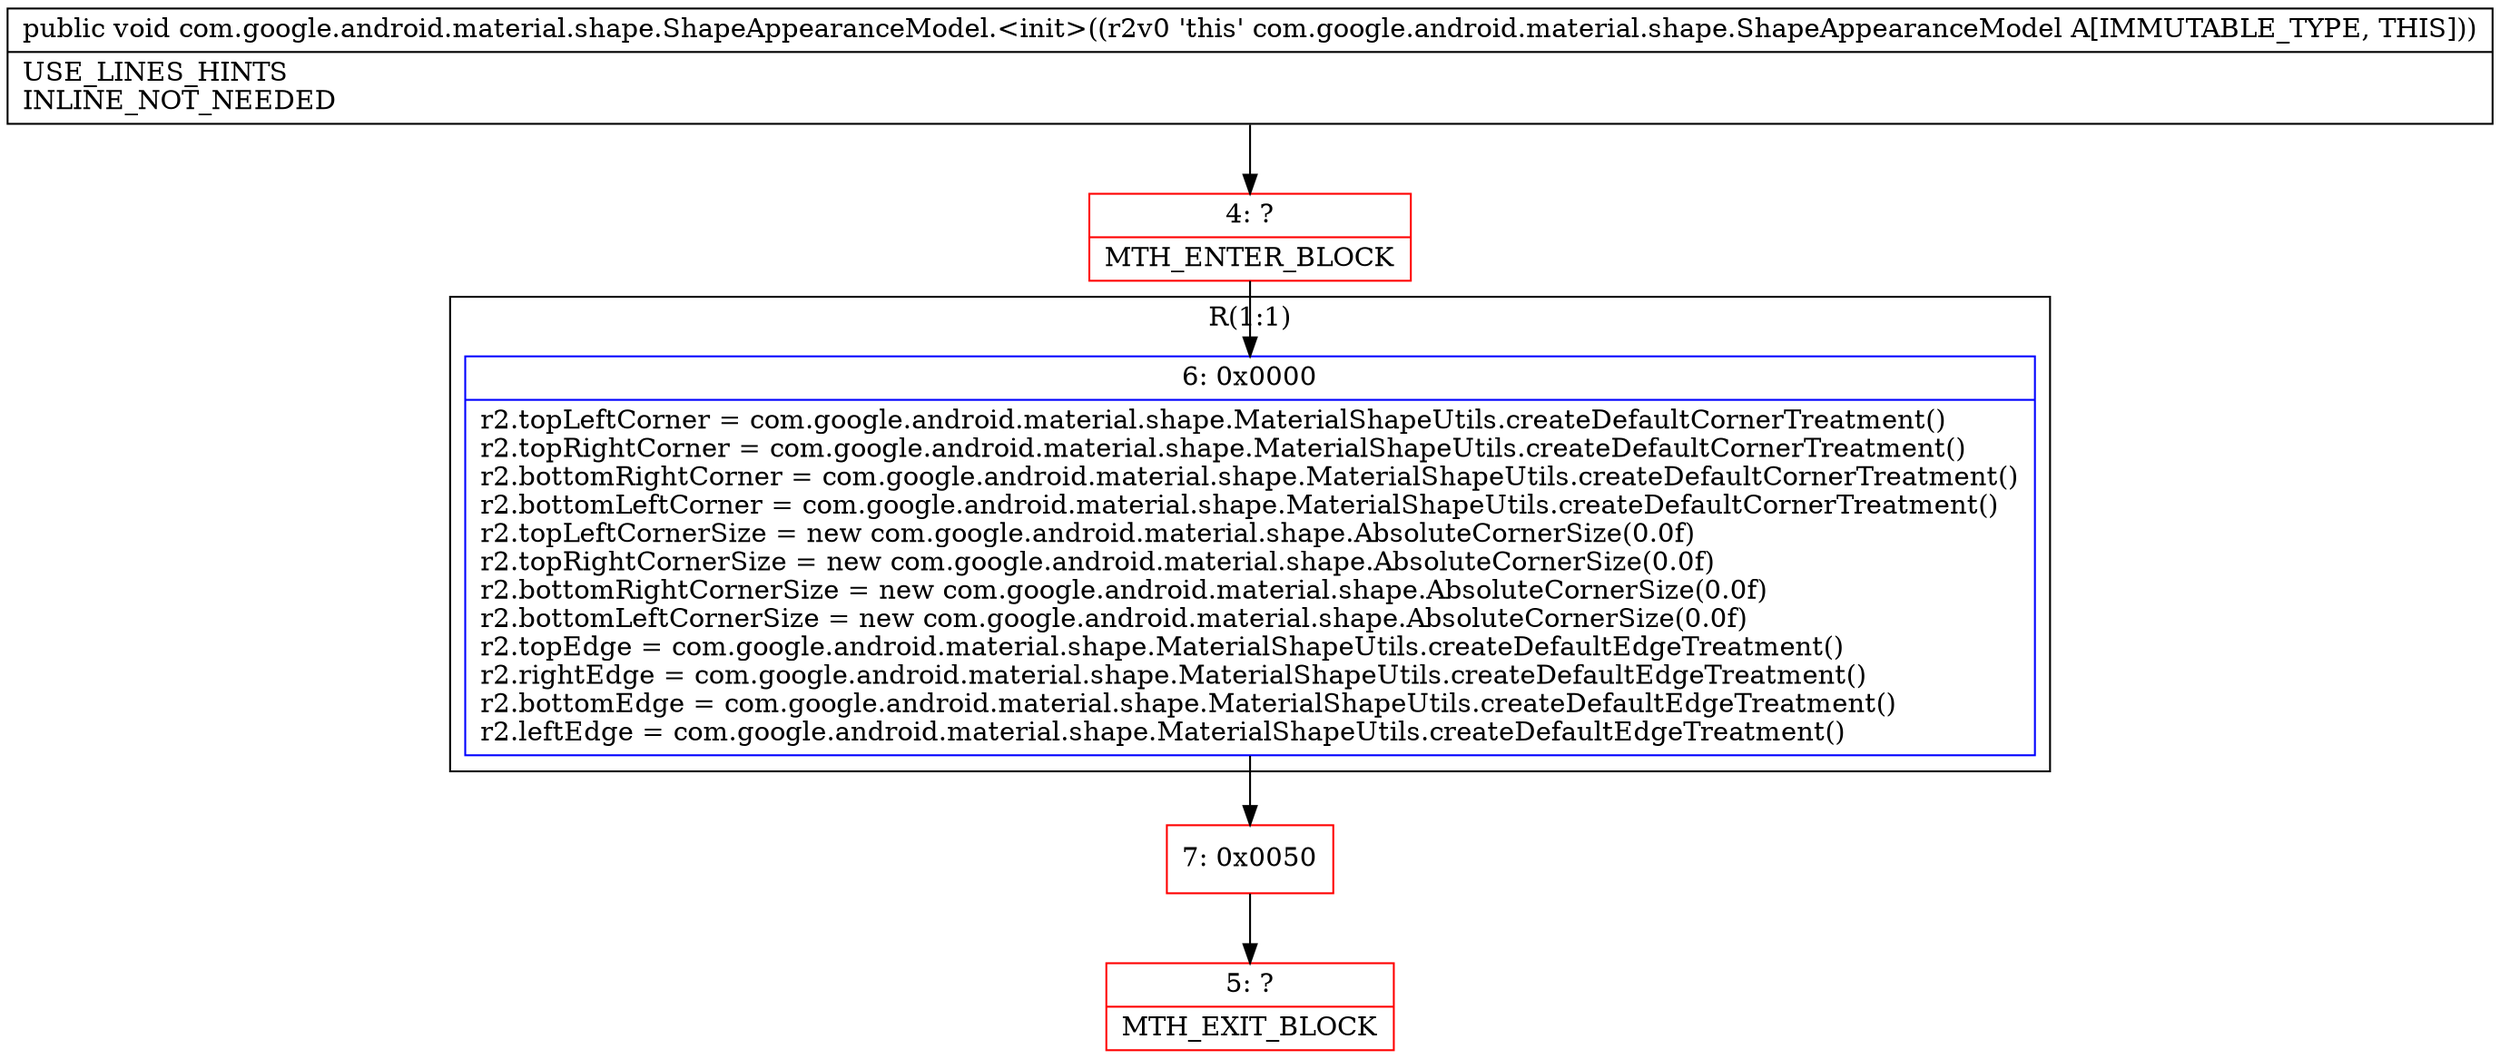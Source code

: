 digraph "CFG forcom.google.android.material.shape.ShapeAppearanceModel.\<init\>()V" {
subgraph cluster_Region_1408086058 {
label = "R(1:1)";
node [shape=record,color=blue];
Node_6 [shape=record,label="{6\:\ 0x0000|r2.topLeftCorner = com.google.android.material.shape.MaterialShapeUtils.createDefaultCornerTreatment()\lr2.topRightCorner = com.google.android.material.shape.MaterialShapeUtils.createDefaultCornerTreatment()\lr2.bottomRightCorner = com.google.android.material.shape.MaterialShapeUtils.createDefaultCornerTreatment()\lr2.bottomLeftCorner = com.google.android.material.shape.MaterialShapeUtils.createDefaultCornerTreatment()\lr2.topLeftCornerSize = new com.google.android.material.shape.AbsoluteCornerSize(0.0f)\lr2.topRightCornerSize = new com.google.android.material.shape.AbsoluteCornerSize(0.0f)\lr2.bottomRightCornerSize = new com.google.android.material.shape.AbsoluteCornerSize(0.0f)\lr2.bottomLeftCornerSize = new com.google.android.material.shape.AbsoluteCornerSize(0.0f)\lr2.topEdge = com.google.android.material.shape.MaterialShapeUtils.createDefaultEdgeTreatment()\lr2.rightEdge = com.google.android.material.shape.MaterialShapeUtils.createDefaultEdgeTreatment()\lr2.bottomEdge = com.google.android.material.shape.MaterialShapeUtils.createDefaultEdgeTreatment()\lr2.leftEdge = com.google.android.material.shape.MaterialShapeUtils.createDefaultEdgeTreatment()\l}"];
}
Node_4 [shape=record,color=red,label="{4\:\ ?|MTH_ENTER_BLOCK\l}"];
Node_7 [shape=record,color=red,label="{7\:\ 0x0050}"];
Node_5 [shape=record,color=red,label="{5\:\ ?|MTH_EXIT_BLOCK\l}"];
MethodNode[shape=record,label="{public void com.google.android.material.shape.ShapeAppearanceModel.\<init\>((r2v0 'this' com.google.android.material.shape.ShapeAppearanceModel A[IMMUTABLE_TYPE, THIS]))  | USE_LINES_HINTS\lINLINE_NOT_NEEDED\l}"];
MethodNode -> Node_4;Node_6 -> Node_7;
Node_4 -> Node_6;
Node_7 -> Node_5;
}

